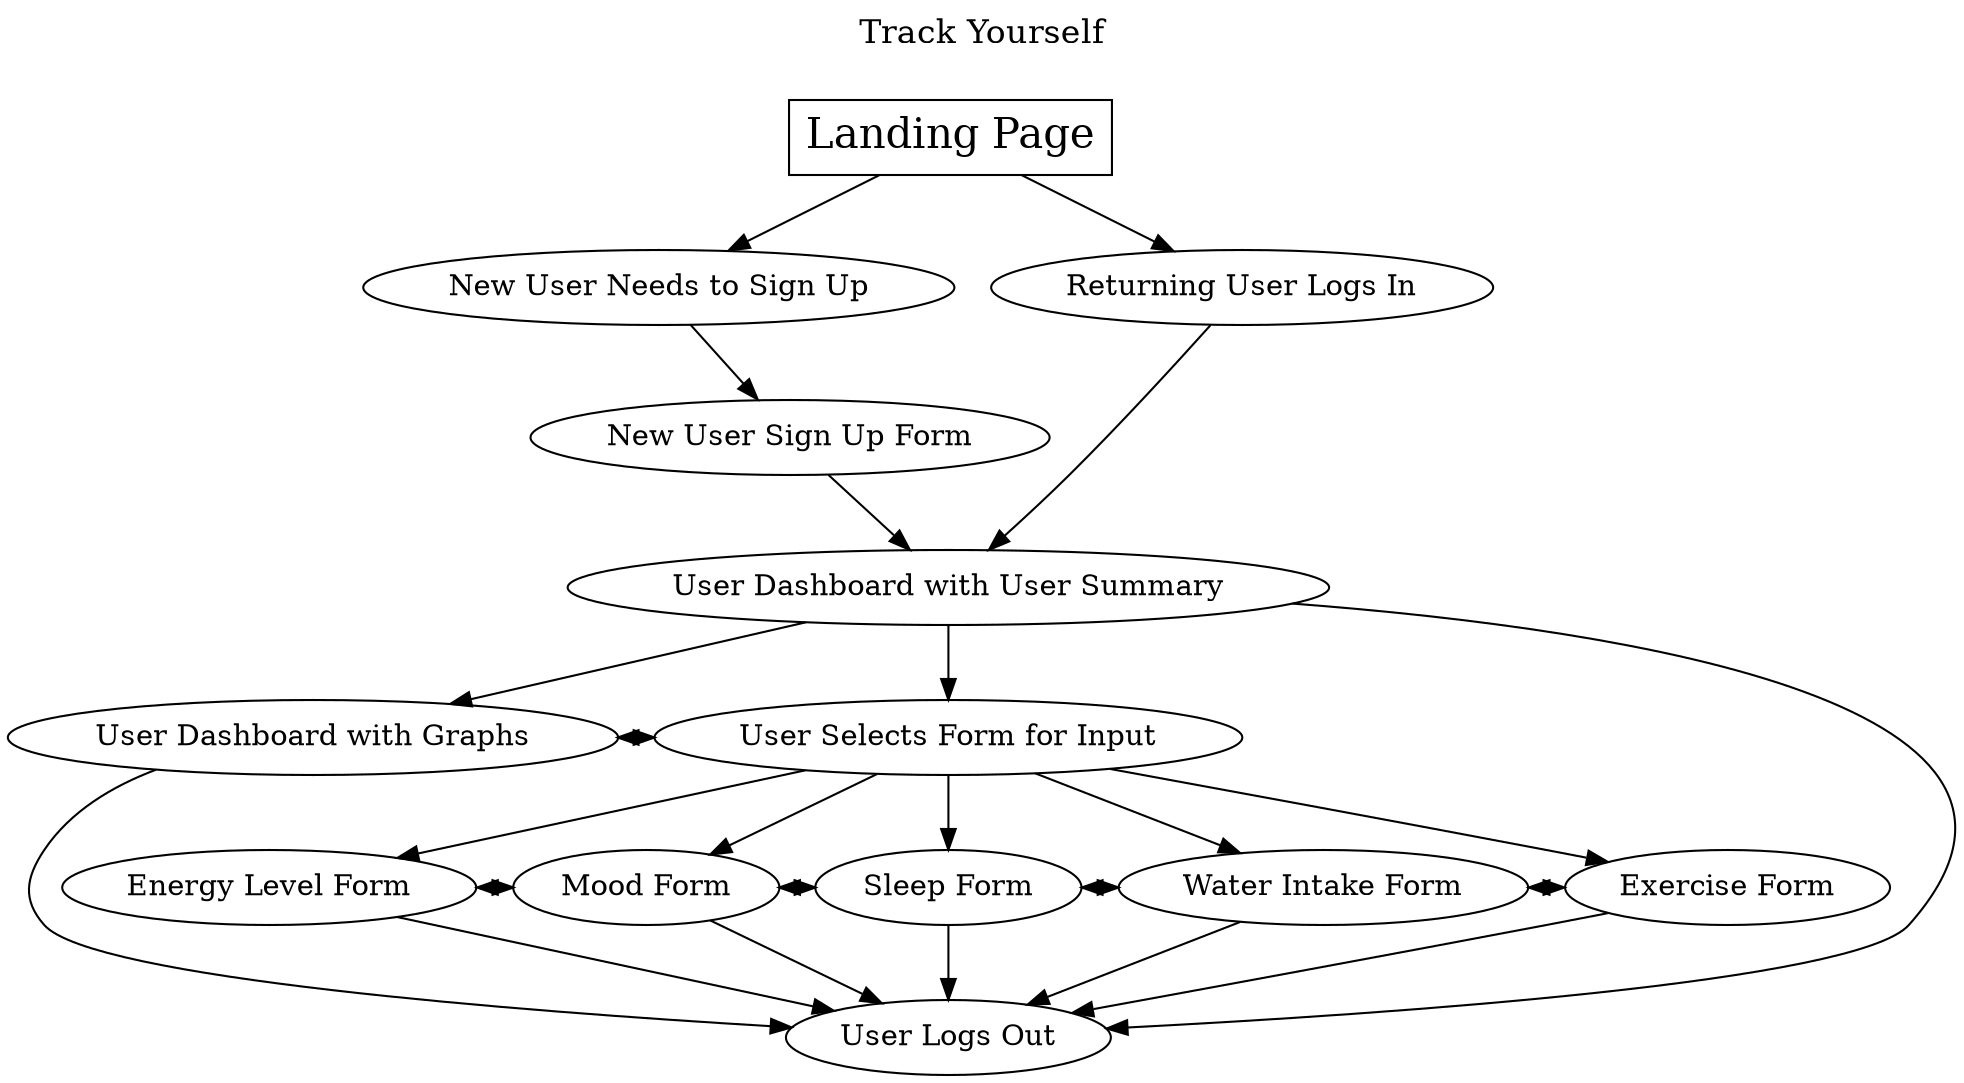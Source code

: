 digraph Track_Yourself{
  graph [labelloc="t" label="Track Yourself
  " fontsize=16];
  ratio = auto;
  LandingPage [label="Landing Page", shape=box, fontsize=20]
  Register [label="New User Needs to Sign Up"]
  RegisterForm [label="New User Sign Up Form"]
  Login [label="Returning User Logs In"]
  UserDashboard [label="User Dashboard with User Summary"]
  UserDashboardFilter [label="User Dashboard with Graphs"]
  FormEntry [label="User Selects Form for Input"]
  FormEnergy [label="Energy Level Form"]
  FormMood [label="Mood Form"]
  FormSleep [label="Sleep Form"]
  FormWater [label="Water Intake Form"]
  FormExercise [label="Exercise Form"]
  Logout [label="User Logs Out"]

  {rank=same;Login Register}
  {rank=same;UserDashboardFilter FormEntry}
  {rank=same;FormEnergy FormMood  FormSleep FormWater FormExercise}

  //New User
  LandingPage -> Register -> RegisterForm ->UserDashboard;

  //Returning User
  LandingPage -> Login -> UserDashboard;

  //User Summary
  UserDashboard -> UserDashboardFilter;
  UserDashboardFilter -> FormEntry  [dir="both"];

  //User Dashboard to Forms
  UserDashboard -> FormEntry;
  FormEntry -> FormEnergy;
  FormEntry -> FormMood;
  FormEntry -> FormSleep;
  FormEntry -> FormWater;
  FormEntry -> FormExercise;

  //Forms Recursive links
  FormEnergy -> FormMood [dir="both"];
  FormMood -> FormSleep [dir="both"];
  FormSleep -> FormWater [dir="both"];
  FormWater -> FormExercise [dir="both"];

  //User Logs Out
  FormEnergy -> Logout;
  FormMood -> Logout;
  FormSleep -> Logout;
  FormWater -> Logout;
  FormExercise -> Logout;
  UserDashboard -> Logout;
  UserDashboardFilter -> Logout;
}
